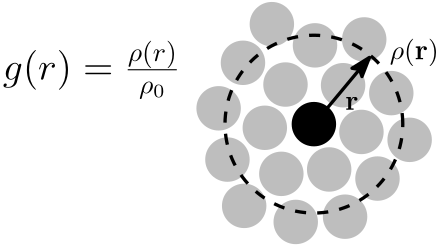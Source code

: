 <?xml version="1.0"?>
<!DOCTYPE ipe SYSTEM "ipe.dtd">
<ipe version="70107" creator="Ipe 7.2.3">
<info created="D:20161101134319" modified="D:20161101134552"/>
<ipestyle name="basic">
<symbol name="arrow/arc(spx)">
<path stroke="sym-stroke" fill="sym-stroke" pen="sym-pen">
0 0 m
-1 0.333 l
-1 -0.333 l
h
</path>
</symbol>
<symbol name="arrow/farc(spx)">
<path stroke="sym-stroke" fill="white" pen="sym-pen">
0 0 m
-1 0.333 l
-1 -0.333 l
h
</path>
</symbol>
<symbol name="arrow/ptarc(spx)">
<path stroke="sym-stroke" fill="sym-stroke" pen="sym-pen">
0 0 m
-1 0.333 l
-0.8 0 l
-1 -0.333 l
h
</path>
</symbol>
<symbol name="arrow/fptarc(spx)">
<path stroke="sym-stroke" fill="white" pen="sym-pen">
0 0 m
-1 0.333 l
-0.8 0 l
-1 -0.333 l
h
</path>
</symbol>
<symbol name="mark/circle(sx)" transformations="translations">
<path fill="sym-stroke">
0.6 0 0 0.6 0 0 e
0.4 0 0 0.4 0 0 e
</path>
</symbol>
<symbol name="mark/disk(sx)" transformations="translations">
<path fill="sym-stroke">
0.6 0 0 0.6 0 0 e
</path>
</symbol>
<symbol name="mark/fdisk(sfx)" transformations="translations">
<group>
<path fill="sym-fill">
0.5 0 0 0.5 0 0 e
</path>
<path fill="sym-stroke" fillrule="eofill">
0.6 0 0 0.6 0 0 e
0.4 0 0 0.4 0 0 e
</path>
</group>
</symbol>
<symbol name="mark/box(sx)" transformations="translations">
<path fill="sym-stroke" fillrule="eofill">
-0.6 -0.6 m
0.6 -0.6 l
0.6 0.6 l
-0.6 0.6 l
h
-0.4 -0.4 m
0.4 -0.4 l
0.4 0.4 l
-0.4 0.4 l
h
</path>
</symbol>
<symbol name="mark/square(sx)" transformations="translations">
<path fill="sym-stroke">
-0.6 -0.6 m
0.6 -0.6 l
0.6 0.6 l
-0.6 0.6 l
h
</path>
</symbol>
<symbol name="mark/fsquare(sfx)" transformations="translations">
<group>
<path fill="sym-fill">
-0.5 -0.5 m
0.5 -0.5 l
0.5 0.5 l
-0.5 0.5 l
h
</path>
<path fill="sym-stroke" fillrule="eofill">
-0.6 -0.6 m
0.6 -0.6 l
0.6 0.6 l
-0.6 0.6 l
h
-0.4 -0.4 m
0.4 -0.4 l
0.4 0.4 l
-0.4 0.4 l
h
</path>
</group>
</symbol>
<symbol name="mark/cross(sx)" transformations="translations">
<group>
<path fill="sym-stroke">
-0.43 -0.57 m
0.57 0.43 l
0.43 0.57 l
-0.57 -0.43 l
h
</path>
<path fill="sym-stroke">
-0.43 0.57 m
0.57 -0.43 l
0.43 -0.57 l
-0.57 0.43 l
h
</path>
</group>
</symbol>
<symbol name="arrow/fnormal(spx)">
<path stroke="sym-stroke" fill="white" pen="sym-pen">
0 0 m
-1 0.333 l
-1 -0.333 l
h
</path>
</symbol>
<symbol name="arrow/pointed(spx)">
<path stroke="sym-stroke" fill="sym-stroke" pen="sym-pen">
0 0 m
-1 0.333 l
-0.8 0 l
-1 -0.333 l
h
</path>
</symbol>
<symbol name="arrow/fpointed(spx)">
<path stroke="sym-stroke" fill="white" pen="sym-pen">
0 0 m
-1 0.333 l
-0.8 0 l
-1 -0.333 l
h
</path>
</symbol>
<symbol name="arrow/linear(spx)">
<path stroke="sym-stroke" pen="sym-pen">
-1 0.333 m
0 0 l
-1 -0.333 l
</path>
</symbol>
<symbol name="arrow/fdouble(spx)">
<path stroke="sym-stroke" fill="white" pen="sym-pen">
0 0 m
-1 0.333 l
-1 -0.333 l
h
-1 0 m
-2 0.333 l
-2 -0.333 l
h
</path>
</symbol>
<symbol name="arrow/double(spx)">
<path stroke="sym-stroke" fill="sym-stroke" pen="sym-pen">
0 0 m
-1 0.333 l
-1 -0.333 l
h
-1 0 m
-2 0.333 l
-2 -0.333 l
h
</path>
</symbol>
<pen name="heavier" value="0.8"/>
<pen name="fat" value="1.2"/>
<pen name="ultrafat" value="2"/>
<symbolsize name="large" value="5"/>
<symbolsize name="small" value="2"/>
<symbolsize name="tiny" value="1.1"/>
<arrowsize name="large" value="10"/>
<arrowsize name="small" value="5"/>
<arrowsize name="tiny" value="3"/>
<color name="red" value="1 0 0"/>
<color name="green" value="0 1 0"/>
<color name="blue" value="0 0 1"/>
<color name="yellow" value="1 1 0"/>
<color name="orange" value="1 0.647 0"/>
<color name="gold" value="1 0.843 0"/>
<color name="purple" value="0.627 0.125 0.941"/>
<color name="gray" value="0.745"/>
<color name="brown" value="0.647 0.165 0.165"/>
<color name="navy" value="0 0 0.502"/>
<color name="pink" value="1 0.753 0.796"/>
<color name="seagreen" value="0.18 0.545 0.341"/>
<color name="turquoise" value="0.251 0.878 0.816"/>
<color name="violet" value="0.933 0.51 0.933"/>
<color name="darkblue" value="0 0 0.545"/>
<color name="darkcyan" value="0 0.545 0.545"/>
<color name="darkgray" value="0.663"/>
<color name="darkgreen" value="0 0.392 0"/>
<color name="darkmagenta" value="0.545 0 0.545"/>
<color name="darkorange" value="1 0.549 0"/>
<color name="darkred" value="0.545 0 0"/>
<color name="lightblue" value="0.678 0.847 0.902"/>
<color name="lightcyan" value="0.878 1 1"/>
<color name="lightgray" value="0.827"/>
<color name="lightgreen" value="0.565 0.933 0.565"/>
<color name="lightyellow" value="1 1 0.878"/>
<dashstyle name="dashed" value="[4] 0"/>
<dashstyle name="dotted" value="[1 3] 0"/>
<dashstyle name="dash dotted" value="[4 2 1 2] 0"/>
<dashstyle name="dash dot dotted" value="[4 2 1 2 1 2] 0"/>
<textsize name="large" value="\large"/>
<textsize name="Large" value="\Large"/>
<textsize name="LARGE" value="\LARGE"/>
<textsize name="huge" value="\huge"/>
<textsize name="Huge" value="\Huge"/>
<textsize name="small" value="\small"/>
<textsize name="footnote" value="\footnotesize"/>
<textsize name="tiny" value="\tiny"/>
<textstyle name="center" begin="\begin{center}" end="\end{center}"/>
<textstyle name="itemize" begin="\begin{itemize}" end="\end{itemize}"/>
<textstyle name="item" begin="\begin{itemize}\item{}" end="\end{itemize}"/>
<gridsize name="4 pts" value="4"/>
<gridsize name="8 pts (~3 mm)" value="8"/>
<gridsize name="16 pts (~6 mm)" value="16"/>
<gridsize name="32 pts (~12 mm)" value="32"/>
<gridsize name="10 pts (~3.5 mm)" value="10"/>
<gridsize name="20 pts (~7 mm)" value="20"/>
<gridsize name="14 pts (~5 mm)" value="14"/>
<gridsize name="28 pts (~10 mm)" value="28"/>
<gridsize name="56 pts (~20 mm)" value="56"/>
<anglesize name="90 deg" value="90"/>
<anglesize name="60 deg" value="60"/>
<anglesize name="45 deg" value="45"/>
<anglesize name="30 deg" value="30"/>
<anglesize name="22.5 deg" value="22.5"/>
<opacity name="10%" value="0.1"/>
<opacity name="30%" value="0.3"/>
<opacity name="50%" value="0.5"/>
<opacity name="75%" value="0.75"/>
<tiling name="falling" angle="-60" step="4" width="1"/>
<tiling name="rising" angle="30" step="4" width="1"/>
</ipestyle>
<page>
<layer name="alpha"/>
<view layers="alpha" active="alpha"/>
<path layer="alpha" fill="black">
8 0 0 8 224 720 e
</path>
<path matrix="1 0 0 1 17.1154 -2.80728" fill="gray">
8 0 0 8 224 720 e
</path>
<path matrix="1 0 0 1 10.5108 14.0082" fill="gray">
8 0 0 8 224 720 e
</path>
<path matrix="1 0 0 1 5.50324 -16.3194" fill="gray">
8 0 0 8 224 720 e
</path>
<path matrix="1 0 0 1 -10.2226 14.2519" fill="gray">
8 0 0 8 224 720 e
</path>
<path matrix="1 0 0 1 -17.6661 -1.31334" fill="gray">
8 0 0 8 224 720 e
</path>
<path matrix="1 0 0 1 -11.7145 -17.8961" fill="gray">
8 0 0 8 224 720 e
</path>
<path matrix="1 0 0 1 22.8942 -19.5937" fill="gray">
8 0 0 8 224 720 e
</path>
<path matrix="1 0 0 1 0.399599 28.3614" fill="gray">
8 0 0 8 224 720 e
</path>
<path matrix="1 0 0 1 -31.1224 -12.76" fill="gray">
8 0 0 8 224 720 e
</path>
<path matrix="1 0 0 1 -34.294 5.69537" fill="gray">
8 0 0 8 224 720 e
</path>
<path matrix="1 0 0 1 -25.5299 22.0833" fill="gray">
8 0 0 8 224 720 e
</path>
<path matrix="1 0 0 1 -15.1296 35.9889" fill="gray">
8 0 0 8 224 720 e
</path>
<path matrix="1 0 0 1 27.8643 11.1688" fill="gray">
8 0 0 8 224 720 e
</path>
<path matrix="1 0 0 1 34.4708 -5.65206" fill="gray">
8 0 0 8 224 720 e
</path>
<path matrix="1 0 0 1 18.1243 30.4919" fill="gray">
8 0 0 8 224 720 e
</path>
<path matrix="1 0 0 1 -6.53514 -35.2095" fill="gray">
8 0 0 8 224 720 e
</path>
<path matrix="1 0 0 1 -25.0969 -29.4257" fill="gray">
8 0 0 8 224 720 e
</path>
<path matrix="1 0 0 1 11.2221 -33.3189" fill="gray">
8 0 0 8 224 720 e
</path>
<path stroke="black" dash="dashed" pen="fat">
32 0 0 32 224 720 e
</path>
<path stroke="black" pen="fat" arrow="pointed/normal">
224 720 m
244 744 l
</path>
<text matrix="1 0 0 1 -58.792 10.6276" transformations="translations" pos="294.112 714.537" stroke="black" type="label" width="4.718" height="4.428" depth="0" valign="baseline">$\mathbf{r}$</text>
<text matrix="1 0 0 1 -32.3447 -22.3052" transformations="translations" pos="283.665 765.66" stroke="black" type="label" width="17.618" height="7.473" depth="2.49" valign="baseline">$\rho(\mathbf{r})$</text>
<text matrix="1 0 0 1 -176 0" transformations="translations" pos="288 736" stroke="black" type="label" width="63.845" height="14.141" depth="6.89" valign="baseline" size="Large">$g(r)=\frac{\rho(r)}{\rho_0}$</text>
</page>
</ipe>
